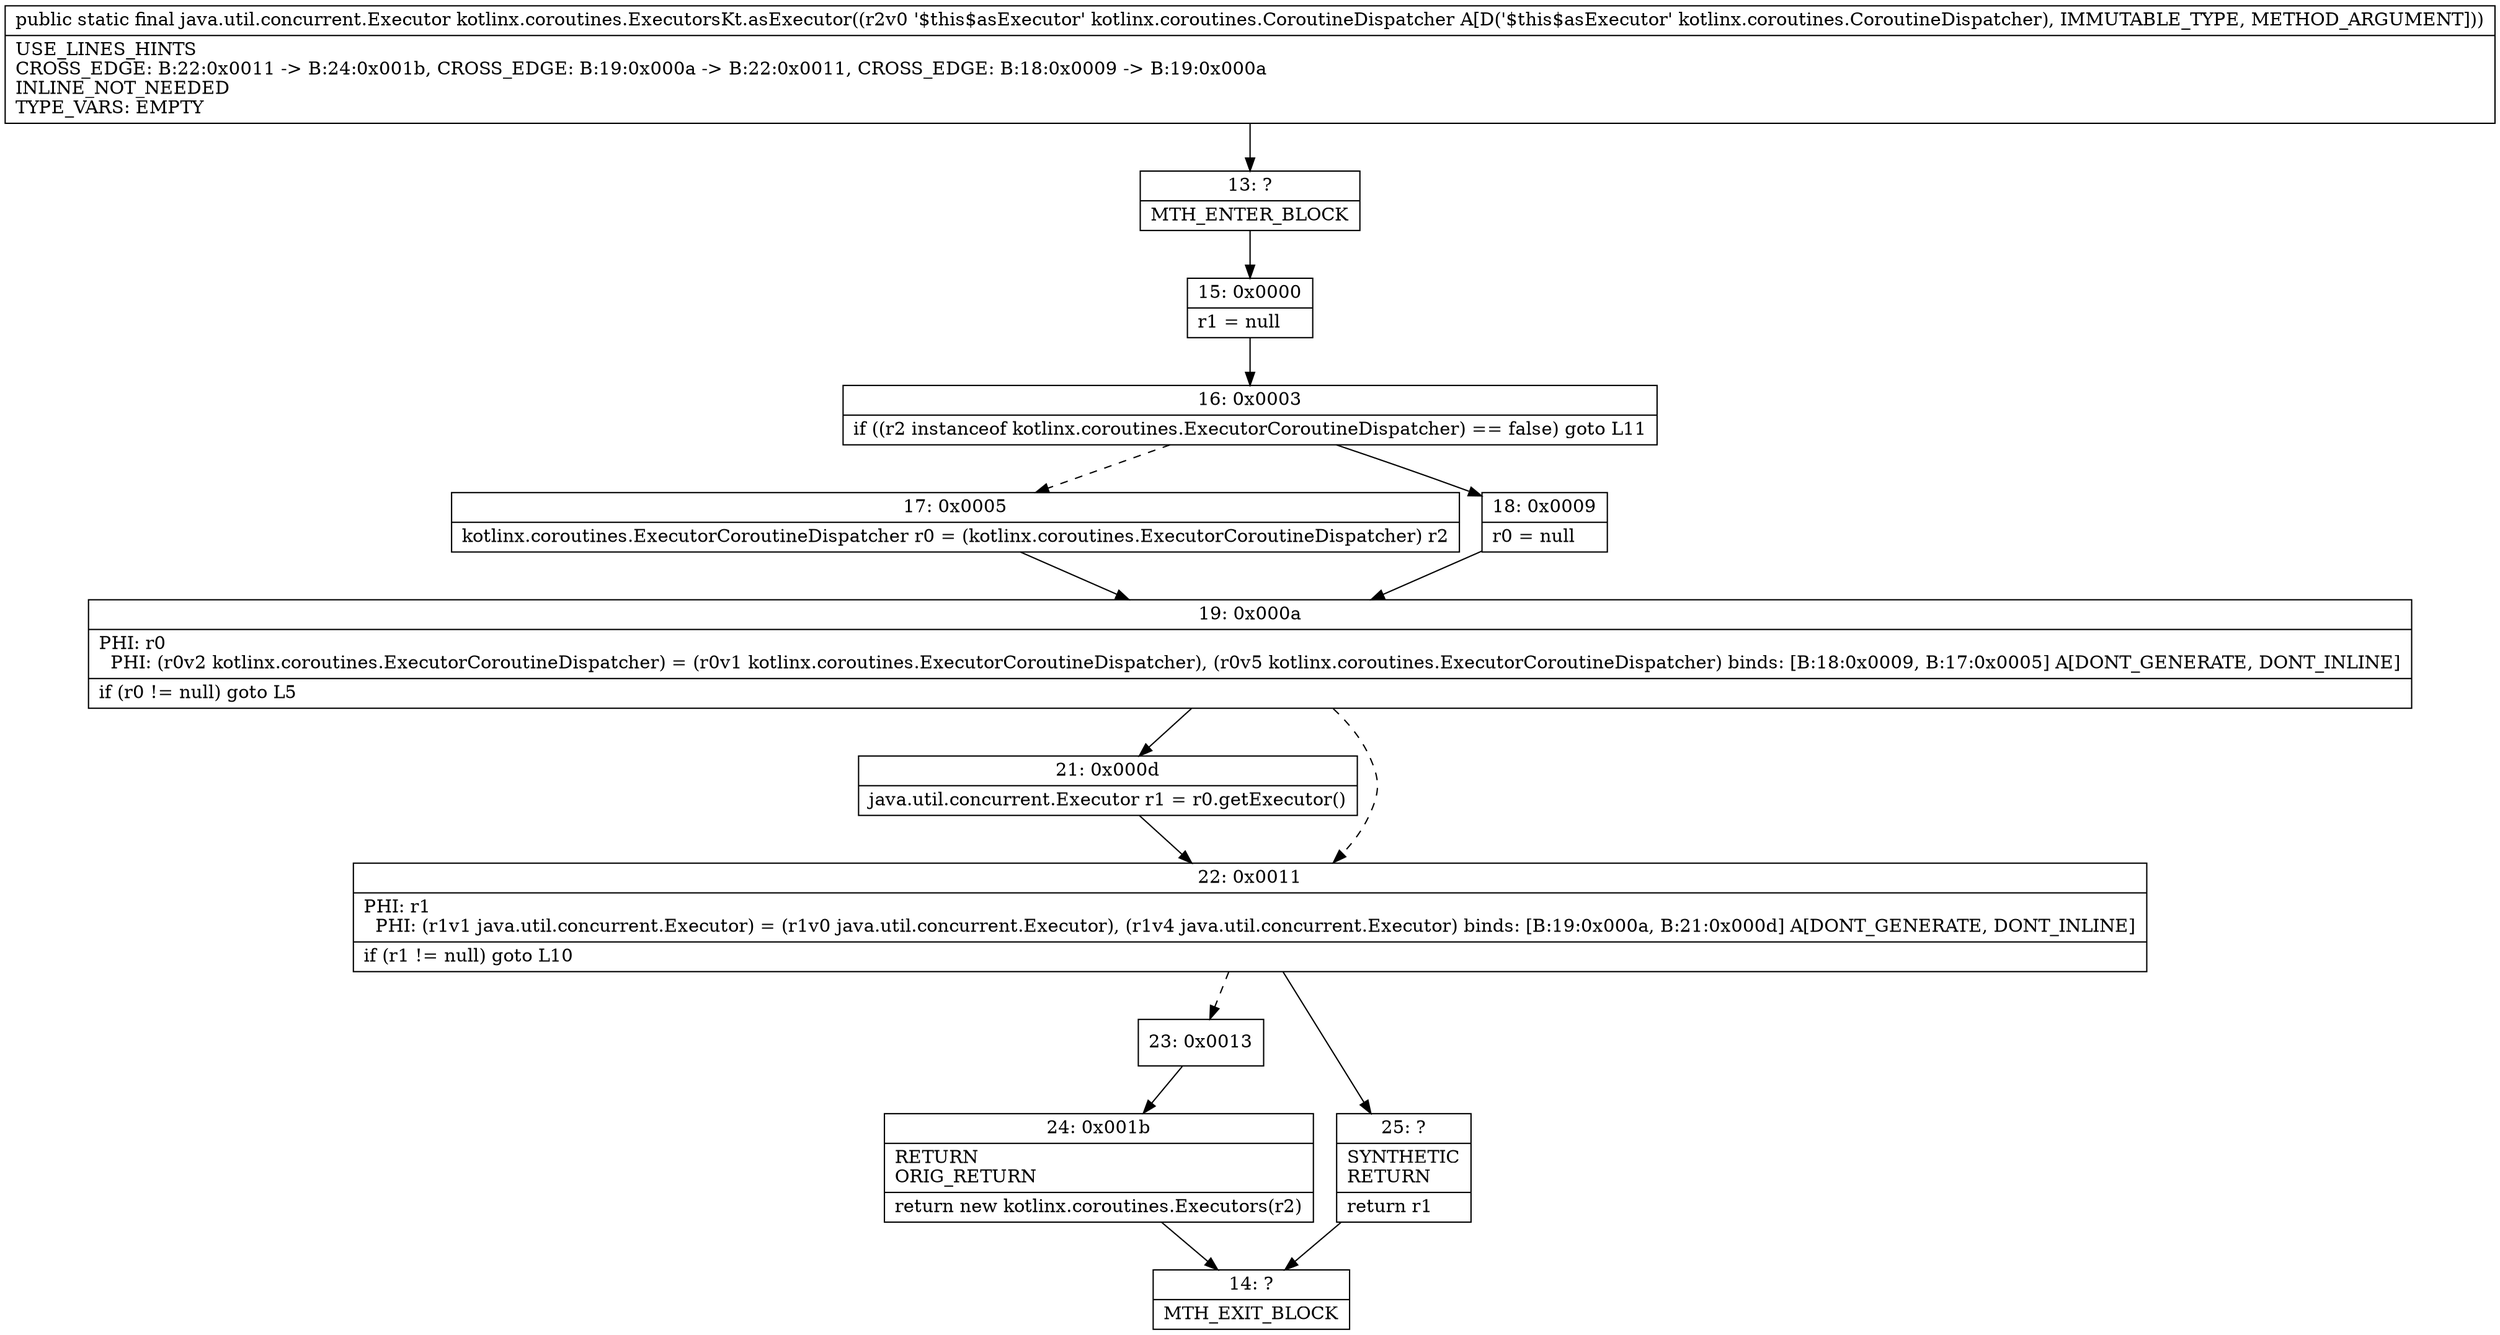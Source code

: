 digraph "CFG forkotlinx.coroutines.ExecutorsKt.asExecutor(Lkotlinx\/coroutines\/CoroutineDispatcher;)Ljava\/util\/concurrent\/Executor;" {
Node_13 [shape=record,label="{13\:\ ?|MTH_ENTER_BLOCK\l}"];
Node_15 [shape=record,label="{15\:\ 0x0000|r1 = null\l}"];
Node_16 [shape=record,label="{16\:\ 0x0003|if ((r2 instanceof kotlinx.coroutines.ExecutorCoroutineDispatcher) == false) goto L11\l}"];
Node_17 [shape=record,label="{17\:\ 0x0005|kotlinx.coroutines.ExecutorCoroutineDispatcher r0 = (kotlinx.coroutines.ExecutorCoroutineDispatcher) r2\l}"];
Node_19 [shape=record,label="{19\:\ 0x000a|PHI: r0 \l  PHI: (r0v2 kotlinx.coroutines.ExecutorCoroutineDispatcher) = (r0v1 kotlinx.coroutines.ExecutorCoroutineDispatcher), (r0v5 kotlinx.coroutines.ExecutorCoroutineDispatcher) binds: [B:18:0x0009, B:17:0x0005] A[DONT_GENERATE, DONT_INLINE]\l|if (r0 != null) goto L5\l}"];
Node_21 [shape=record,label="{21\:\ 0x000d|java.util.concurrent.Executor r1 = r0.getExecutor()\l}"];
Node_22 [shape=record,label="{22\:\ 0x0011|PHI: r1 \l  PHI: (r1v1 java.util.concurrent.Executor) = (r1v0 java.util.concurrent.Executor), (r1v4 java.util.concurrent.Executor) binds: [B:19:0x000a, B:21:0x000d] A[DONT_GENERATE, DONT_INLINE]\l|if (r1 != null) goto L10\l}"];
Node_23 [shape=record,label="{23\:\ 0x0013}"];
Node_24 [shape=record,label="{24\:\ 0x001b|RETURN\lORIG_RETURN\l|return new kotlinx.coroutines.Executors(r2)\l}"];
Node_14 [shape=record,label="{14\:\ ?|MTH_EXIT_BLOCK\l}"];
Node_25 [shape=record,label="{25\:\ ?|SYNTHETIC\lRETURN\l|return r1\l}"];
Node_18 [shape=record,label="{18\:\ 0x0009|r0 = null\l}"];
MethodNode[shape=record,label="{public static final java.util.concurrent.Executor kotlinx.coroutines.ExecutorsKt.asExecutor((r2v0 '$this$asExecutor' kotlinx.coroutines.CoroutineDispatcher A[D('$this$asExecutor' kotlinx.coroutines.CoroutineDispatcher), IMMUTABLE_TYPE, METHOD_ARGUMENT]))  | USE_LINES_HINTS\lCROSS_EDGE: B:22:0x0011 \-\> B:24:0x001b, CROSS_EDGE: B:19:0x000a \-\> B:22:0x0011, CROSS_EDGE: B:18:0x0009 \-\> B:19:0x000a\lINLINE_NOT_NEEDED\lTYPE_VARS: EMPTY\l}"];
MethodNode -> Node_13;Node_13 -> Node_15;
Node_15 -> Node_16;
Node_16 -> Node_17[style=dashed];
Node_16 -> Node_18;
Node_17 -> Node_19;
Node_19 -> Node_21;
Node_19 -> Node_22[style=dashed];
Node_21 -> Node_22;
Node_22 -> Node_23[style=dashed];
Node_22 -> Node_25;
Node_23 -> Node_24;
Node_24 -> Node_14;
Node_25 -> Node_14;
Node_18 -> Node_19;
}


